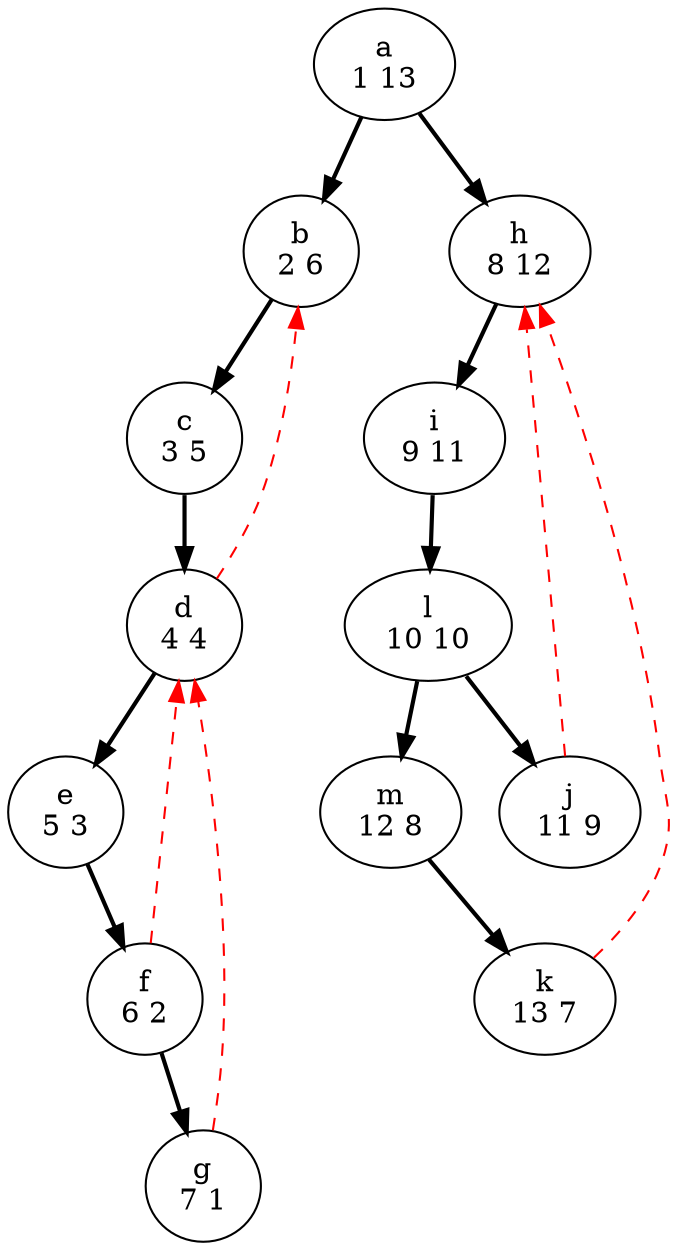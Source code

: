 digraph g {
  a [label="a\n1 13"];
  b [label="b\n2 6"];
  c [label="c\n3 5"];
  d [label="d\n4 4"];
  e [label="e\n5 3"];
  f [label="f\n6 2"];
  g [label="g\n7 1"];
  h [label="h\n8 12"];
  i [label="i\n9 11"];
  j [label="j\n11 9"];
  k [label="k\n13 7"];
  l [label="l\n10 10"];
  m [label="m\n12 8"];
  a -> b [style=bold];
  b -> c [style=bold];
  c -> d [style=bold];
  d -> e [style=bold];
  f -> g [style=bold];
  e -> f [style=bold];
  g -> d [style=dashed, color=red];
  f -> d [style=dashed, color=red];
  d -> b [style=dashed, color=red];
  a -> h [style=bold];
  h -> i [style=bold];
  i -> l [style=bold];
  l -> j [style=bold];
  l -> m [style=bold];
  m -> k [style=bold];
  k -> h [style=dashed, color=red];
  j -> h [style=dashed, color=red];
}